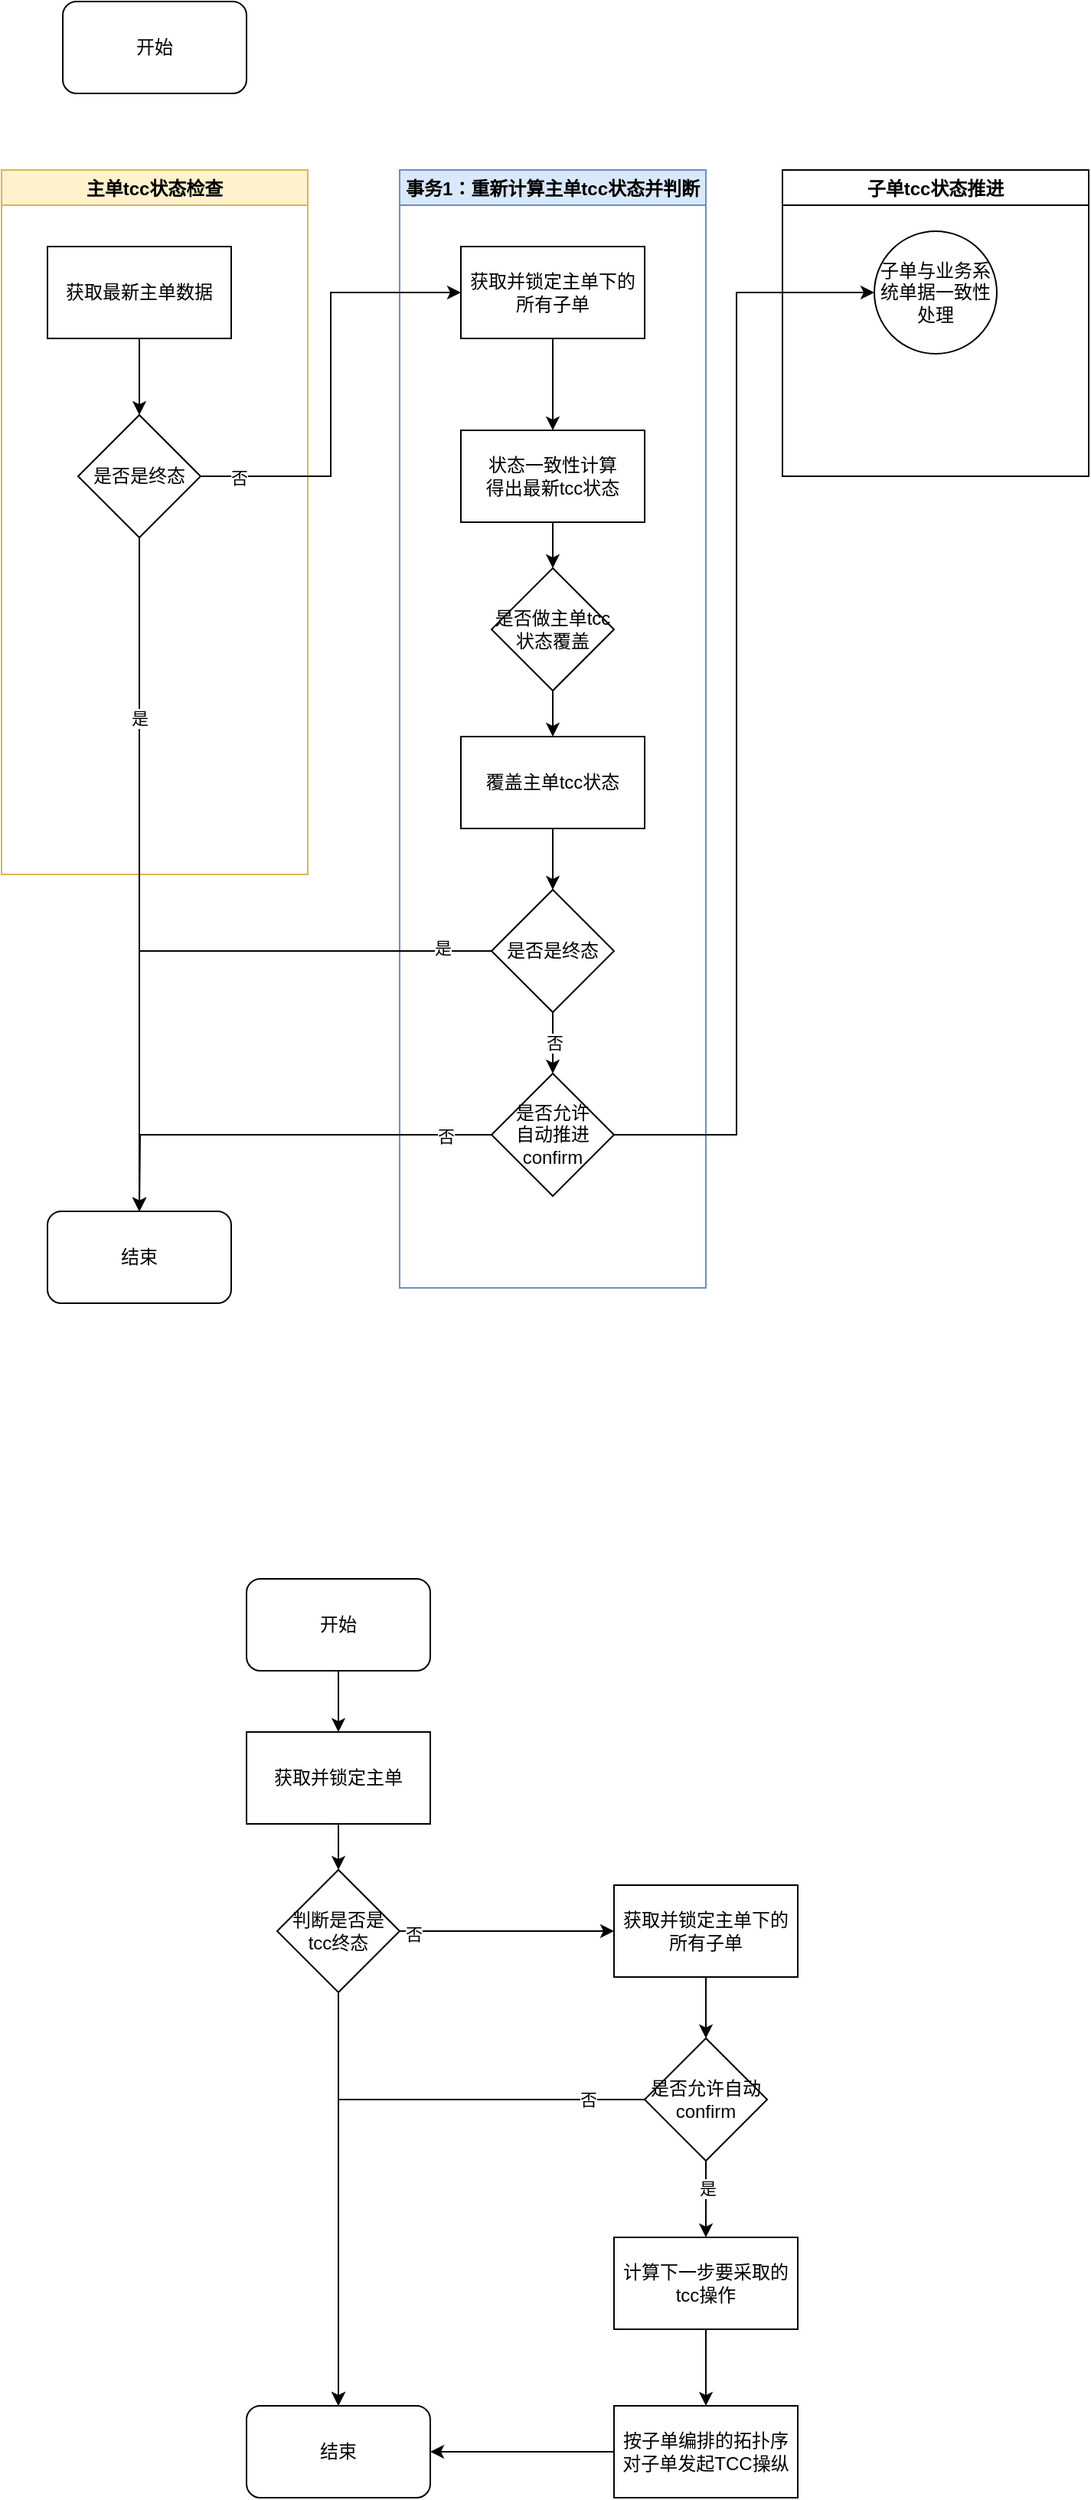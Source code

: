 <mxfile version="20.2.7" type="github">
  <diagram id="C5RBs43oDa-KdzZeNtuy" name="Page-1">
    <mxGraphModel dx="1129" dy="725" grid="1" gridSize="10" guides="1" tooltips="1" connect="1" arrows="1" fold="1" page="1" pageScale="1" pageWidth="827" pageHeight="1169" math="0" shadow="0">
      <root>
        <mxCell id="WIyWlLk6GJQsqaUBKTNV-0" />
        <mxCell id="WIyWlLk6GJQsqaUBKTNV-1" parent="WIyWlLk6GJQsqaUBKTNV-0" />
        <mxCell id="uOyHhmzB57W_WbhQQ3cj-5" style="edgeStyle=orthogonalEdgeStyle;rounded=0;orthogonalLoop=1;jettySize=auto;html=1;entryX=0.5;entryY=0;entryDx=0;entryDy=0;" parent="WIyWlLk6GJQsqaUBKTNV-1" source="uOyHhmzB57W_WbhQQ3cj-0" target="uOyHhmzB57W_WbhQQ3cj-2" edge="1">
          <mxGeometry relative="1" as="geometry" />
        </mxCell>
        <mxCell id="uOyHhmzB57W_WbhQQ3cj-0" value="开始" style="rounded=1;whiteSpace=wrap;html=1;" parent="WIyWlLk6GJQsqaUBKTNV-1" vertex="1">
          <mxGeometry x="200" y="1110" width="120" height="60" as="geometry" />
        </mxCell>
        <mxCell id="uOyHhmzB57W_WbhQQ3cj-10" value="结束" style="rounded=1;whiteSpace=wrap;html=1;" parent="WIyWlLk6GJQsqaUBKTNV-1" vertex="1">
          <mxGeometry x="200" y="1650" width="120" height="60" as="geometry" />
        </mxCell>
        <mxCell id="uOyHhmzB57W_WbhQQ3cj-13" style="edgeStyle=orthogonalEdgeStyle;rounded=0;orthogonalLoop=1;jettySize=auto;html=1;entryX=0;entryY=0.5;entryDx=0;entryDy=0;" parent="WIyWlLk6GJQsqaUBKTNV-1" source="uOyHhmzB57W_WbhQQ3cj-3" target="uOyHhmzB57W_WbhQQ3cj-9" edge="1">
          <mxGeometry relative="1" as="geometry" />
        </mxCell>
        <mxCell id="uOyHhmzB57W_WbhQQ3cj-14" value="否" style="edgeLabel;html=1;align=center;verticalAlign=middle;resizable=0;points=[];" parent="uOyHhmzB57W_WbhQQ3cj-13" vertex="1" connectable="0">
          <mxGeometry x="-0.871" y="-1" relative="1" as="geometry">
            <mxPoint y="1" as="offset" />
          </mxGeometry>
        </mxCell>
        <mxCell id="uOyHhmzB57W_WbhQQ3cj-22" style="edgeStyle=orthogonalEdgeStyle;rounded=0;orthogonalLoop=1;jettySize=auto;html=1;entryX=1;entryY=0.5;entryDx=0;entryDy=0;" parent="WIyWlLk6GJQsqaUBKTNV-1" source="uOyHhmzB57W_WbhQQ3cj-17" target="uOyHhmzB57W_WbhQQ3cj-10" edge="1">
          <mxGeometry relative="1" as="geometry" />
        </mxCell>
        <mxCell id="uOyHhmzB57W_WbhQQ3cj-17" value="按子单编排的拓扑序对子单发起TCC操纵" style="rounded=0;whiteSpace=wrap;html=1;" parent="WIyWlLk6GJQsqaUBKTNV-1" vertex="1">
          <mxGeometry x="440" y="1650" width="120" height="60" as="geometry" />
        </mxCell>
        <mxCell id="uOyHhmzB57W_WbhQQ3cj-18" style="edgeStyle=orthogonalEdgeStyle;rounded=0;orthogonalLoop=1;jettySize=auto;html=1;entryX=0.5;entryY=0;entryDx=0;entryDy=0;" parent="WIyWlLk6GJQsqaUBKTNV-1" source="uOyHhmzB57W_WbhQQ3cj-15" target="uOyHhmzB57W_WbhQQ3cj-17" edge="1">
          <mxGeometry relative="1" as="geometry" />
        </mxCell>
        <mxCell id="uOyHhmzB57W_WbhQQ3cj-2" value="获取并锁定主单" style="rounded=0;whiteSpace=wrap;html=1;" parent="WIyWlLk6GJQsqaUBKTNV-1" vertex="1">
          <mxGeometry x="200" y="1210" width="120" height="60" as="geometry" />
        </mxCell>
        <mxCell id="uOyHhmzB57W_WbhQQ3cj-6" style="edgeStyle=orthogonalEdgeStyle;rounded=0;orthogonalLoop=1;jettySize=auto;html=1;entryX=0.5;entryY=0;entryDx=0;entryDy=0;" parent="WIyWlLk6GJQsqaUBKTNV-1" source="uOyHhmzB57W_WbhQQ3cj-2" target="uOyHhmzB57W_WbhQQ3cj-3" edge="1">
          <mxGeometry relative="1" as="geometry" />
        </mxCell>
        <mxCell id="uOyHhmzB57W_WbhQQ3cj-21" style="edgeStyle=orthogonalEdgeStyle;rounded=0;orthogonalLoop=1;jettySize=auto;html=1;entryX=0.5;entryY=0;entryDx=0;entryDy=0;" parent="WIyWlLk6GJQsqaUBKTNV-1" source="uOyHhmzB57W_WbhQQ3cj-3" target="uOyHhmzB57W_WbhQQ3cj-10" edge="1">
          <mxGeometry relative="1" as="geometry" />
        </mxCell>
        <mxCell id="uOyHhmzB57W_WbhQQ3cj-3" value="判断是否是&lt;br&gt;tcc终态" style="rhombus;whiteSpace=wrap;html=1;" parent="WIyWlLk6GJQsqaUBKTNV-1" vertex="1">
          <mxGeometry x="220" y="1300" width="80" height="80" as="geometry" />
        </mxCell>
        <mxCell id="BZgVUSaZ6p4QW0S-Q-o2-4" style="edgeStyle=orthogonalEdgeStyle;rounded=0;orthogonalLoop=1;jettySize=auto;html=1;entryX=0.5;entryY=0;entryDx=0;entryDy=0;" edge="1" parent="WIyWlLk6GJQsqaUBKTNV-1" source="uOyHhmzB57W_WbhQQ3cj-9" target="BZgVUSaZ6p4QW0S-Q-o2-3">
          <mxGeometry relative="1" as="geometry" />
        </mxCell>
        <mxCell id="uOyHhmzB57W_WbhQQ3cj-9" value="获取并锁定主单下的所有子单" style="rounded=0;whiteSpace=wrap;html=1;" parent="WIyWlLk6GJQsqaUBKTNV-1" vertex="1">
          <mxGeometry x="440" y="1310" width="120" height="60" as="geometry" />
        </mxCell>
        <mxCell id="uOyHhmzB57W_WbhQQ3cj-15" value="计算下一步要采取的tcc操作" style="rounded=0;whiteSpace=wrap;html=1;" parent="WIyWlLk6GJQsqaUBKTNV-1" vertex="1">
          <mxGeometry x="440" y="1540" width="120" height="60" as="geometry" />
        </mxCell>
        <mxCell id="BZgVUSaZ6p4QW0S-Q-o2-5" style="edgeStyle=orthogonalEdgeStyle;rounded=0;orthogonalLoop=1;jettySize=auto;html=1;entryX=0.5;entryY=0;entryDx=0;entryDy=0;" edge="1" parent="WIyWlLk6GJQsqaUBKTNV-1" source="BZgVUSaZ6p4QW0S-Q-o2-3" target="uOyHhmzB57W_WbhQQ3cj-15">
          <mxGeometry relative="1" as="geometry" />
        </mxCell>
        <mxCell id="BZgVUSaZ6p4QW0S-Q-o2-8" value="是" style="edgeLabel;html=1;align=center;verticalAlign=middle;resizable=0;points=[];" vertex="1" connectable="0" parent="BZgVUSaZ6p4QW0S-Q-o2-5">
          <mxGeometry x="-0.3" y="1" relative="1" as="geometry">
            <mxPoint as="offset" />
          </mxGeometry>
        </mxCell>
        <mxCell id="BZgVUSaZ6p4QW0S-Q-o2-6" style="edgeStyle=orthogonalEdgeStyle;rounded=0;orthogonalLoop=1;jettySize=auto;html=1;entryX=0.5;entryY=0;entryDx=0;entryDy=0;" edge="1" parent="WIyWlLk6GJQsqaUBKTNV-1" source="BZgVUSaZ6p4QW0S-Q-o2-3" target="uOyHhmzB57W_WbhQQ3cj-10">
          <mxGeometry relative="1" as="geometry" />
        </mxCell>
        <mxCell id="BZgVUSaZ6p4QW0S-Q-o2-7" value="否" style="edgeLabel;html=1;align=center;verticalAlign=middle;resizable=0;points=[];" vertex="1" connectable="0" parent="BZgVUSaZ6p4QW0S-Q-o2-6">
          <mxGeometry x="-0.815" relative="1" as="geometry">
            <mxPoint as="offset" />
          </mxGeometry>
        </mxCell>
        <mxCell id="BZgVUSaZ6p4QW0S-Q-o2-3" value="是否允许自动confirm" style="rhombus;whiteSpace=wrap;html=1;" vertex="1" parent="WIyWlLk6GJQsqaUBKTNV-1">
          <mxGeometry x="460" y="1410" width="80" height="80" as="geometry" />
        </mxCell>
        <mxCell id="BZgVUSaZ6p4QW0S-Q-o2-9" value="开始" style="rounded=1;whiteSpace=wrap;html=1;" vertex="1" parent="WIyWlLk6GJQsqaUBKTNV-1">
          <mxGeometry x="80" y="80" width="120" height="60" as="geometry" />
        </mxCell>
        <mxCell id="BZgVUSaZ6p4QW0S-Q-o2-10" value="主单tcc状态检查" style="swimlane;fillColor=#fff2cc;strokeColor=#d6b656;" vertex="1" parent="WIyWlLk6GJQsqaUBKTNV-1">
          <mxGeometry x="40" y="190" width="200" height="460" as="geometry" />
        </mxCell>
        <mxCell id="BZgVUSaZ6p4QW0S-Q-o2-15" style="edgeStyle=orthogonalEdgeStyle;rounded=0;orthogonalLoop=1;jettySize=auto;html=1;entryX=0.5;entryY=0;entryDx=0;entryDy=0;" edge="1" parent="BZgVUSaZ6p4QW0S-Q-o2-10" source="BZgVUSaZ6p4QW0S-Q-o2-12" target="BZgVUSaZ6p4QW0S-Q-o2-13">
          <mxGeometry relative="1" as="geometry" />
        </mxCell>
        <mxCell id="BZgVUSaZ6p4QW0S-Q-o2-12" value="获取最新主单数据" style="rounded=0;whiteSpace=wrap;html=1;" vertex="1" parent="BZgVUSaZ6p4QW0S-Q-o2-10">
          <mxGeometry x="30" y="50" width="120" height="60" as="geometry" />
        </mxCell>
        <mxCell id="BZgVUSaZ6p4QW0S-Q-o2-13" value="是否是终态" style="rhombus;whiteSpace=wrap;html=1;" vertex="1" parent="BZgVUSaZ6p4QW0S-Q-o2-10">
          <mxGeometry x="50" y="160" width="80" height="80" as="geometry" />
        </mxCell>
        <mxCell id="BZgVUSaZ6p4QW0S-Q-o2-11" value="事务1：重新计算主单tcc状态并判断" style="swimlane;fillColor=#dae8fc;strokeColor=#6c8ebf;" vertex="1" parent="WIyWlLk6GJQsqaUBKTNV-1">
          <mxGeometry x="300" y="190" width="200" height="730" as="geometry" />
        </mxCell>
        <mxCell id="BZgVUSaZ6p4QW0S-Q-o2-25" style="edgeStyle=orthogonalEdgeStyle;rounded=0;orthogonalLoop=1;jettySize=auto;html=1;entryX=0.5;entryY=0;entryDx=0;entryDy=0;" edge="1" parent="BZgVUSaZ6p4QW0S-Q-o2-11" source="BZgVUSaZ6p4QW0S-Q-o2-18" target="BZgVUSaZ6p4QW0S-Q-o2-21">
          <mxGeometry relative="1" as="geometry" />
        </mxCell>
        <mxCell id="BZgVUSaZ6p4QW0S-Q-o2-18" value="获取并锁定主单下的所有子单" style="rounded=0;whiteSpace=wrap;html=1;" vertex="1" parent="BZgVUSaZ6p4QW0S-Q-o2-11">
          <mxGeometry x="40" y="50" width="120" height="60" as="geometry" />
        </mxCell>
        <mxCell id="BZgVUSaZ6p4QW0S-Q-o2-26" style="edgeStyle=orthogonalEdgeStyle;rounded=0;orthogonalLoop=1;jettySize=auto;html=1;entryX=0.5;entryY=0;entryDx=0;entryDy=0;" edge="1" parent="BZgVUSaZ6p4QW0S-Q-o2-11" source="BZgVUSaZ6p4QW0S-Q-o2-21" target="BZgVUSaZ6p4QW0S-Q-o2-22">
          <mxGeometry relative="1" as="geometry" />
        </mxCell>
        <mxCell id="BZgVUSaZ6p4QW0S-Q-o2-21" value="状态一致性计算&lt;br&gt;得出最新tcc状态" style="rounded=0;whiteSpace=wrap;html=1;" vertex="1" parent="BZgVUSaZ6p4QW0S-Q-o2-11">
          <mxGeometry x="40" y="170" width="120" height="60" as="geometry" />
        </mxCell>
        <mxCell id="BZgVUSaZ6p4QW0S-Q-o2-28" style="edgeStyle=orthogonalEdgeStyle;rounded=0;orthogonalLoop=1;jettySize=auto;html=1;" edge="1" parent="BZgVUSaZ6p4QW0S-Q-o2-11" source="BZgVUSaZ6p4QW0S-Q-o2-22" target="BZgVUSaZ6p4QW0S-Q-o2-27">
          <mxGeometry relative="1" as="geometry" />
        </mxCell>
        <mxCell id="BZgVUSaZ6p4QW0S-Q-o2-22" value="是否做主单tcc状态覆盖" style="rhombus;whiteSpace=wrap;html=1;" vertex="1" parent="BZgVUSaZ6p4QW0S-Q-o2-11">
          <mxGeometry x="60" y="260" width="80" height="80" as="geometry" />
        </mxCell>
        <mxCell id="BZgVUSaZ6p4QW0S-Q-o2-30" style="edgeStyle=orthogonalEdgeStyle;rounded=0;orthogonalLoop=1;jettySize=auto;html=1;entryX=0.5;entryY=0;entryDx=0;entryDy=0;" edge="1" parent="BZgVUSaZ6p4QW0S-Q-o2-11" source="BZgVUSaZ6p4QW0S-Q-o2-27" target="BZgVUSaZ6p4QW0S-Q-o2-29">
          <mxGeometry relative="1" as="geometry" />
        </mxCell>
        <mxCell id="BZgVUSaZ6p4QW0S-Q-o2-27" value="覆盖主单tcc状态" style="rounded=0;whiteSpace=wrap;html=1;" vertex="1" parent="BZgVUSaZ6p4QW0S-Q-o2-11">
          <mxGeometry x="40" y="370" width="120" height="60" as="geometry" />
        </mxCell>
        <mxCell id="BZgVUSaZ6p4QW0S-Q-o2-34" value="否" style="edgeStyle=orthogonalEdgeStyle;rounded=0;orthogonalLoop=1;jettySize=auto;html=1;entryX=0.5;entryY=0;entryDx=0;entryDy=0;" edge="1" parent="BZgVUSaZ6p4QW0S-Q-o2-11" source="BZgVUSaZ6p4QW0S-Q-o2-29">
          <mxGeometry relative="1" as="geometry">
            <mxPoint x="100" y="590" as="targetPoint" />
          </mxGeometry>
        </mxCell>
        <mxCell id="BZgVUSaZ6p4QW0S-Q-o2-29" value="是否是终态" style="rhombus;whiteSpace=wrap;html=1;" vertex="1" parent="BZgVUSaZ6p4QW0S-Q-o2-11">
          <mxGeometry x="60" y="470" width="80" height="80" as="geometry" />
        </mxCell>
        <mxCell id="BZgVUSaZ6p4QW0S-Q-o2-35" value="是否允许&lt;br&gt;自动推进&lt;br&gt;confirm" style="rhombus;whiteSpace=wrap;html=1;" vertex="1" parent="BZgVUSaZ6p4QW0S-Q-o2-11">
          <mxGeometry x="60" y="590" width="80" height="80" as="geometry" />
        </mxCell>
        <mxCell id="BZgVUSaZ6p4QW0S-Q-o2-14" value="结束" style="rounded=1;whiteSpace=wrap;html=1;" vertex="1" parent="WIyWlLk6GJQsqaUBKTNV-1">
          <mxGeometry x="70" y="870" width="120" height="60" as="geometry" />
        </mxCell>
        <mxCell id="BZgVUSaZ6p4QW0S-Q-o2-16" style="edgeStyle=orthogonalEdgeStyle;rounded=0;orthogonalLoop=1;jettySize=auto;html=1;entryX=0.5;entryY=0;entryDx=0;entryDy=0;" edge="1" parent="WIyWlLk6GJQsqaUBKTNV-1" source="BZgVUSaZ6p4QW0S-Q-o2-13" target="BZgVUSaZ6p4QW0S-Q-o2-14">
          <mxGeometry relative="1" as="geometry" />
        </mxCell>
        <mxCell id="BZgVUSaZ6p4QW0S-Q-o2-17" value="是" style="edgeLabel;html=1;align=center;verticalAlign=middle;resizable=0;points=[];" vertex="1" connectable="0" parent="BZgVUSaZ6p4QW0S-Q-o2-16">
          <mxGeometry x="-0.367" relative="1" as="geometry">
            <mxPoint y="-22" as="offset" />
          </mxGeometry>
        </mxCell>
        <mxCell id="BZgVUSaZ6p4QW0S-Q-o2-19" style="edgeStyle=orthogonalEdgeStyle;rounded=0;orthogonalLoop=1;jettySize=auto;html=1;entryX=0;entryY=0.5;entryDx=0;entryDy=0;" edge="1" parent="WIyWlLk6GJQsqaUBKTNV-1" source="BZgVUSaZ6p4QW0S-Q-o2-13" target="BZgVUSaZ6p4QW0S-Q-o2-18">
          <mxGeometry relative="1" as="geometry" />
        </mxCell>
        <mxCell id="BZgVUSaZ6p4QW0S-Q-o2-20" value="否" style="edgeLabel;html=1;align=center;verticalAlign=middle;resizable=0;points=[];" vertex="1" connectable="0" parent="BZgVUSaZ6p4QW0S-Q-o2-19">
          <mxGeometry x="-0.828" y="-1" relative="1" as="geometry">
            <mxPoint as="offset" />
          </mxGeometry>
        </mxCell>
        <mxCell id="BZgVUSaZ6p4QW0S-Q-o2-31" style="edgeStyle=orthogonalEdgeStyle;rounded=0;orthogonalLoop=1;jettySize=auto;html=1;entryX=0.5;entryY=0;entryDx=0;entryDy=0;" edge="1" parent="WIyWlLk6GJQsqaUBKTNV-1" source="BZgVUSaZ6p4QW0S-Q-o2-29" target="BZgVUSaZ6p4QW0S-Q-o2-14">
          <mxGeometry relative="1" as="geometry" />
        </mxCell>
        <mxCell id="BZgVUSaZ6p4QW0S-Q-o2-32" value="是" style="edgeLabel;html=1;align=center;verticalAlign=middle;resizable=0;points=[];" vertex="1" connectable="0" parent="BZgVUSaZ6p4QW0S-Q-o2-31">
          <mxGeometry x="-0.84" y="-2" relative="1" as="geometry">
            <mxPoint as="offset" />
          </mxGeometry>
        </mxCell>
        <mxCell id="BZgVUSaZ6p4QW0S-Q-o2-36" style="edgeStyle=orthogonalEdgeStyle;rounded=0;orthogonalLoop=1;jettySize=auto;html=1;" edge="1" parent="WIyWlLk6GJQsqaUBKTNV-1" source="BZgVUSaZ6p4QW0S-Q-o2-35">
          <mxGeometry relative="1" as="geometry">
            <mxPoint x="130" y="870" as="targetPoint" />
          </mxGeometry>
        </mxCell>
        <mxCell id="BZgVUSaZ6p4QW0S-Q-o2-37" value="否" style="edgeLabel;html=1;align=center;verticalAlign=middle;resizable=0;points=[];" vertex="1" connectable="0" parent="BZgVUSaZ6p4QW0S-Q-o2-36">
          <mxGeometry x="-0.783" y="1" relative="1" as="geometry">
            <mxPoint as="offset" />
          </mxGeometry>
        </mxCell>
        <mxCell id="BZgVUSaZ6p4QW0S-Q-o2-38" value="子单tcc状态推进" style="swimlane;" vertex="1" parent="WIyWlLk6GJQsqaUBKTNV-1">
          <mxGeometry x="550" y="190" width="200" height="200" as="geometry" />
        </mxCell>
        <mxCell id="BZgVUSaZ6p4QW0S-Q-o2-42" value="子单与业务系统单据一致性处理" style="ellipse;whiteSpace=wrap;html=1;aspect=fixed;gradientColor=none;" vertex="1" parent="BZgVUSaZ6p4QW0S-Q-o2-38">
          <mxGeometry x="60" y="40" width="80" height="80" as="geometry" />
        </mxCell>
        <mxCell id="BZgVUSaZ6p4QW0S-Q-o2-40" style="edgeStyle=orthogonalEdgeStyle;rounded=0;orthogonalLoop=1;jettySize=auto;html=1;entryX=0;entryY=0.5;entryDx=0;entryDy=0;" edge="1" parent="WIyWlLk6GJQsqaUBKTNV-1" source="BZgVUSaZ6p4QW0S-Q-o2-35" target="BZgVUSaZ6p4QW0S-Q-o2-42">
          <mxGeometry relative="1" as="geometry">
            <mxPoint x="590" y="270.0" as="targetPoint" />
            <Array as="points">
              <mxPoint x="520" y="820" />
              <mxPoint x="520" y="270" />
            </Array>
          </mxGeometry>
        </mxCell>
      </root>
    </mxGraphModel>
  </diagram>
</mxfile>
